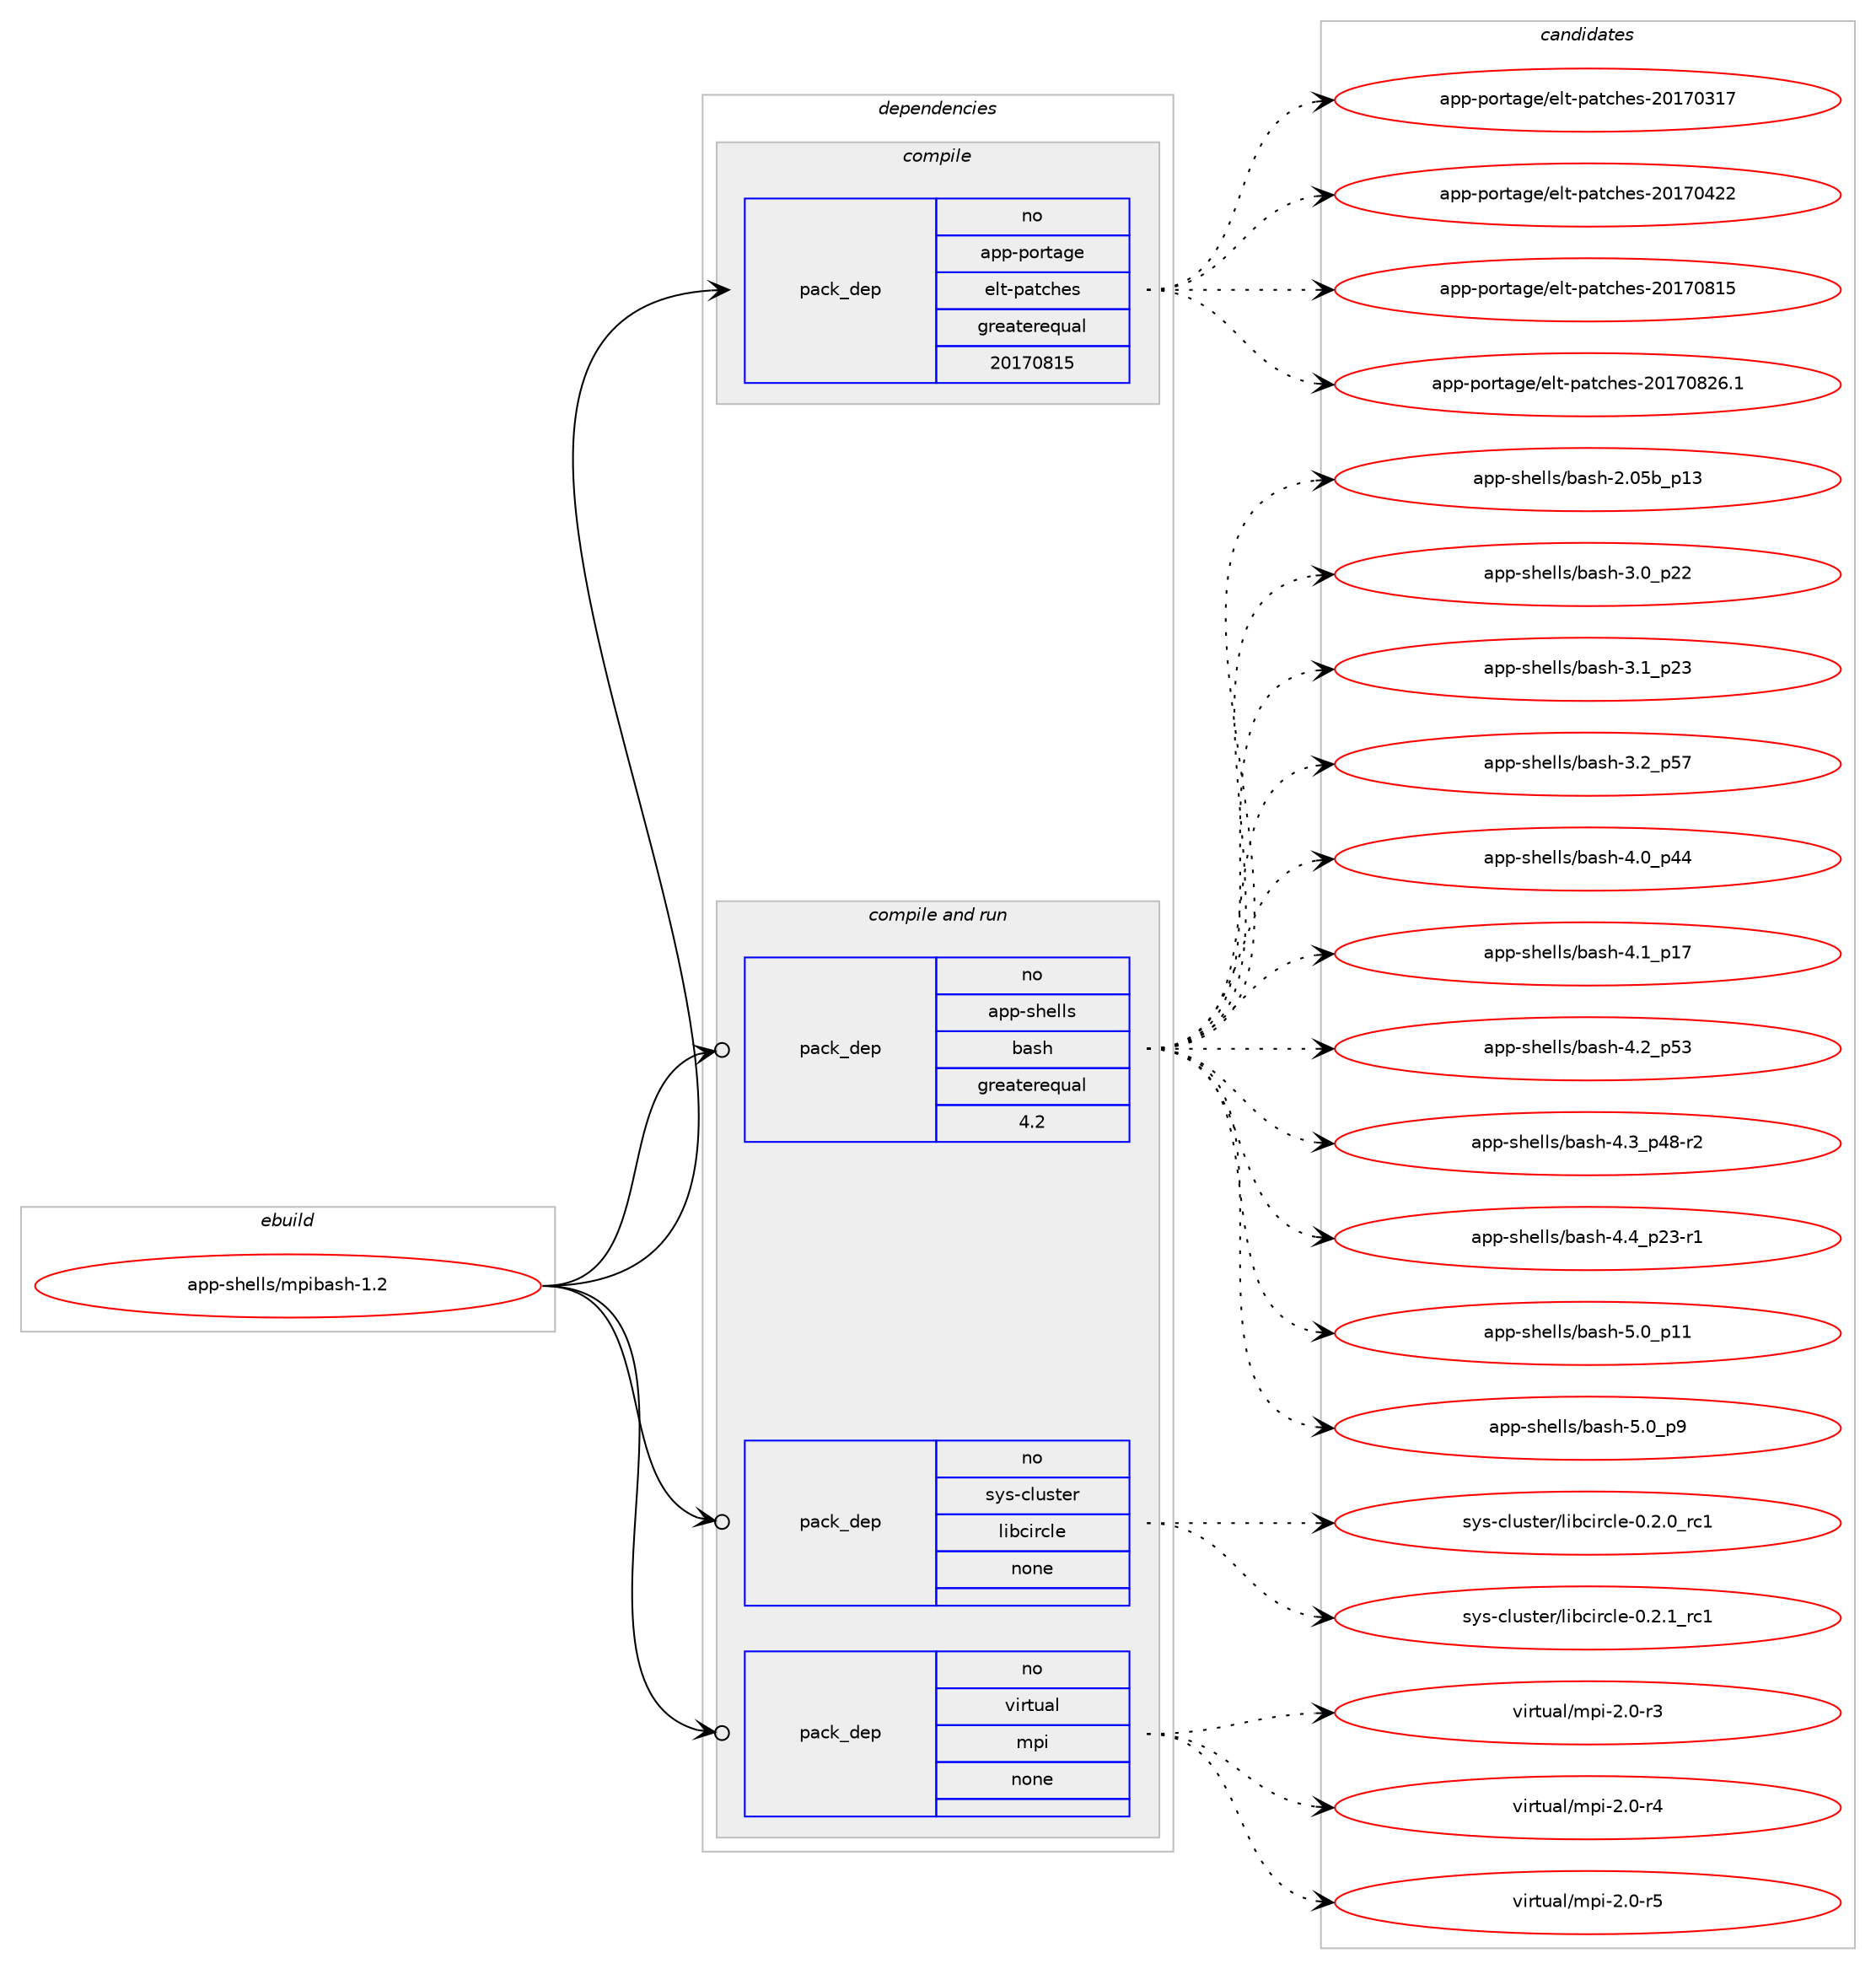 digraph prolog {

# *************
# Graph options
# *************

newrank=true;
concentrate=true;
compound=true;
graph [rankdir=LR,fontname=Helvetica,fontsize=10,ranksep=1.5];#, ranksep=2.5, nodesep=0.2];
edge  [arrowhead=vee];
node  [fontname=Helvetica,fontsize=10];

# **********
# The ebuild
# **********

subgraph cluster_leftcol {
color=gray;
rank=same;
label=<<i>ebuild</i>>;
id [label="app-shells/mpibash-1.2", color=red, width=4, href="../app-shells/mpibash-1.2.svg"];
}

# ****************
# The dependencies
# ****************

subgraph cluster_midcol {
color=gray;
label=<<i>dependencies</i>>;
subgraph cluster_compile {
fillcolor="#eeeeee";
style=filled;
label=<<i>compile</i>>;
subgraph pack376901 {
dependency507143 [label=<<TABLE BORDER="0" CELLBORDER="1" CELLSPACING="0" CELLPADDING="4" WIDTH="220"><TR><TD ROWSPAN="6" CELLPADDING="30">pack_dep</TD></TR><TR><TD WIDTH="110">no</TD></TR><TR><TD>app-portage</TD></TR><TR><TD>elt-patches</TD></TR><TR><TD>greaterequal</TD></TR><TR><TD>20170815</TD></TR></TABLE>>, shape=none, color=blue];
}
id:e -> dependency507143:w [weight=20,style="solid",arrowhead="vee"];
}
subgraph cluster_compileandrun {
fillcolor="#eeeeee";
style=filled;
label=<<i>compile and run</i>>;
subgraph pack376902 {
dependency507144 [label=<<TABLE BORDER="0" CELLBORDER="1" CELLSPACING="0" CELLPADDING="4" WIDTH="220"><TR><TD ROWSPAN="6" CELLPADDING="30">pack_dep</TD></TR><TR><TD WIDTH="110">no</TD></TR><TR><TD>app-shells</TD></TR><TR><TD>bash</TD></TR><TR><TD>greaterequal</TD></TR><TR><TD>4.2</TD></TR></TABLE>>, shape=none, color=blue];
}
id:e -> dependency507144:w [weight=20,style="solid",arrowhead="odotvee"];
subgraph pack376903 {
dependency507145 [label=<<TABLE BORDER="0" CELLBORDER="1" CELLSPACING="0" CELLPADDING="4" WIDTH="220"><TR><TD ROWSPAN="6" CELLPADDING="30">pack_dep</TD></TR><TR><TD WIDTH="110">no</TD></TR><TR><TD>sys-cluster</TD></TR><TR><TD>libcircle</TD></TR><TR><TD>none</TD></TR><TR><TD></TD></TR></TABLE>>, shape=none, color=blue];
}
id:e -> dependency507145:w [weight=20,style="solid",arrowhead="odotvee"];
subgraph pack376904 {
dependency507146 [label=<<TABLE BORDER="0" CELLBORDER="1" CELLSPACING="0" CELLPADDING="4" WIDTH="220"><TR><TD ROWSPAN="6" CELLPADDING="30">pack_dep</TD></TR><TR><TD WIDTH="110">no</TD></TR><TR><TD>virtual</TD></TR><TR><TD>mpi</TD></TR><TR><TD>none</TD></TR><TR><TD></TD></TR></TABLE>>, shape=none, color=blue];
}
id:e -> dependency507146:w [weight=20,style="solid",arrowhead="odotvee"];
}
subgraph cluster_run {
fillcolor="#eeeeee";
style=filled;
label=<<i>run</i>>;
}
}

# **************
# The candidates
# **************

subgraph cluster_choices {
rank=same;
color=gray;
label=<<i>candidates</i>>;

subgraph choice376901 {
color=black;
nodesep=1;
choice97112112451121111141169710310147101108116451129711699104101115455048495548514955 [label="app-portage/elt-patches-20170317", color=red, width=4,href="../app-portage/elt-patches-20170317.svg"];
choice97112112451121111141169710310147101108116451129711699104101115455048495548525050 [label="app-portage/elt-patches-20170422", color=red, width=4,href="../app-portage/elt-patches-20170422.svg"];
choice97112112451121111141169710310147101108116451129711699104101115455048495548564953 [label="app-portage/elt-patches-20170815", color=red, width=4,href="../app-portage/elt-patches-20170815.svg"];
choice971121124511211111411697103101471011081164511297116991041011154550484955485650544649 [label="app-portage/elt-patches-20170826.1", color=red, width=4,href="../app-portage/elt-patches-20170826.1.svg"];
dependency507143:e -> choice97112112451121111141169710310147101108116451129711699104101115455048495548514955:w [style=dotted,weight="100"];
dependency507143:e -> choice97112112451121111141169710310147101108116451129711699104101115455048495548525050:w [style=dotted,weight="100"];
dependency507143:e -> choice97112112451121111141169710310147101108116451129711699104101115455048495548564953:w [style=dotted,weight="100"];
dependency507143:e -> choice971121124511211111411697103101471011081164511297116991041011154550484955485650544649:w [style=dotted,weight="100"];
}
subgraph choice376902 {
color=black;
nodesep=1;
choice9711211245115104101108108115479897115104455046485398951124951 [label="app-shells/bash-2.05b_p13", color=red, width=4,href="../app-shells/bash-2.05b_p13.svg"];
choice971121124511510410110810811547989711510445514648951125050 [label="app-shells/bash-3.0_p22", color=red, width=4,href="../app-shells/bash-3.0_p22.svg"];
choice971121124511510410110810811547989711510445514649951125051 [label="app-shells/bash-3.1_p23", color=red, width=4,href="../app-shells/bash-3.1_p23.svg"];
choice971121124511510410110810811547989711510445514650951125355 [label="app-shells/bash-3.2_p57", color=red, width=4,href="../app-shells/bash-3.2_p57.svg"];
choice971121124511510410110810811547989711510445524648951125252 [label="app-shells/bash-4.0_p44", color=red, width=4,href="../app-shells/bash-4.0_p44.svg"];
choice971121124511510410110810811547989711510445524649951124955 [label="app-shells/bash-4.1_p17", color=red, width=4,href="../app-shells/bash-4.1_p17.svg"];
choice971121124511510410110810811547989711510445524650951125351 [label="app-shells/bash-4.2_p53", color=red, width=4,href="../app-shells/bash-4.2_p53.svg"];
choice9711211245115104101108108115479897115104455246519511252564511450 [label="app-shells/bash-4.3_p48-r2", color=red, width=4,href="../app-shells/bash-4.3_p48-r2.svg"];
choice9711211245115104101108108115479897115104455246529511250514511449 [label="app-shells/bash-4.4_p23-r1", color=red, width=4,href="../app-shells/bash-4.4_p23-r1.svg"];
choice971121124511510410110810811547989711510445534648951124949 [label="app-shells/bash-5.0_p11", color=red, width=4,href="../app-shells/bash-5.0_p11.svg"];
choice9711211245115104101108108115479897115104455346489511257 [label="app-shells/bash-5.0_p9", color=red, width=4,href="../app-shells/bash-5.0_p9.svg"];
dependency507144:e -> choice9711211245115104101108108115479897115104455046485398951124951:w [style=dotted,weight="100"];
dependency507144:e -> choice971121124511510410110810811547989711510445514648951125050:w [style=dotted,weight="100"];
dependency507144:e -> choice971121124511510410110810811547989711510445514649951125051:w [style=dotted,weight="100"];
dependency507144:e -> choice971121124511510410110810811547989711510445514650951125355:w [style=dotted,weight="100"];
dependency507144:e -> choice971121124511510410110810811547989711510445524648951125252:w [style=dotted,weight="100"];
dependency507144:e -> choice971121124511510410110810811547989711510445524649951124955:w [style=dotted,weight="100"];
dependency507144:e -> choice971121124511510410110810811547989711510445524650951125351:w [style=dotted,weight="100"];
dependency507144:e -> choice9711211245115104101108108115479897115104455246519511252564511450:w [style=dotted,weight="100"];
dependency507144:e -> choice9711211245115104101108108115479897115104455246529511250514511449:w [style=dotted,weight="100"];
dependency507144:e -> choice971121124511510410110810811547989711510445534648951124949:w [style=dotted,weight="100"];
dependency507144:e -> choice9711211245115104101108108115479897115104455346489511257:w [style=dotted,weight="100"];
}
subgraph choice376903 {
color=black;
nodesep=1;
choice115121115459910811711511610111447108105989910511499108101454846504648951149949 [label="sys-cluster/libcircle-0.2.0_rc1", color=red, width=4,href="../sys-cluster/libcircle-0.2.0_rc1.svg"];
choice115121115459910811711511610111447108105989910511499108101454846504649951149949 [label="sys-cluster/libcircle-0.2.1_rc1", color=red, width=4,href="../sys-cluster/libcircle-0.2.1_rc1.svg"];
dependency507145:e -> choice115121115459910811711511610111447108105989910511499108101454846504648951149949:w [style=dotted,weight="100"];
dependency507145:e -> choice115121115459910811711511610111447108105989910511499108101454846504649951149949:w [style=dotted,weight="100"];
}
subgraph choice376904 {
color=black;
nodesep=1;
choice1181051141161179710847109112105455046484511451 [label="virtual/mpi-2.0-r3", color=red, width=4,href="../virtual/mpi-2.0-r3.svg"];
choice1181051141161179710847109112105455046484511452 [label="virtual/mpi-2.0-r4", color=red, width=4,href="../virtual/mpi-2.0-r4.svg"];
choice1181051141161179710847109112105455046484511453 [label="virtual/mpi-2.0-r5", color=red, width=4,href="../virtual/mpi-2.0-r5.svg"];
dependency507146:e -> choice1181051141161179710847109112105455046484511451:w [style=dotted,weight="100"];
dependency507146:e -> choice1181051141161179710847109112105455046484511452:w [style=dotted,weight="100"];
dependency507146:e -> choice1181051141161179710847109112105455046484511453:w [style=dotted,weight="100"];
}
}

}
